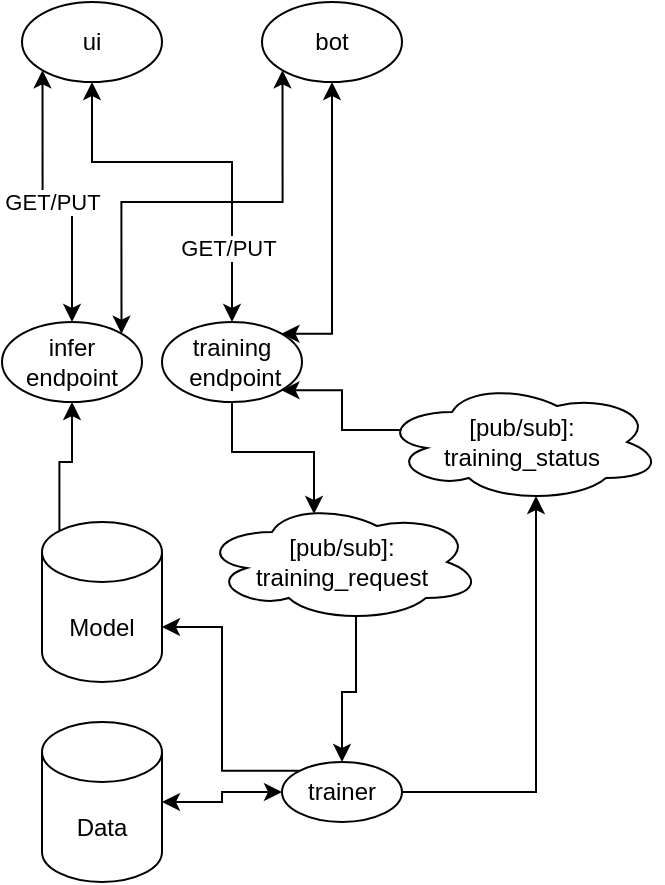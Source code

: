 <mxfile version="13.10.0" type="embed">
    <diagram id="rVMcc4GxVIDxMgJJh9NJ" name="Page-1">
        <mxGraphModel dx="783" dy="390" grid="1" gridSize="10" guides="1" tooltips="1" connect="1" arrows="1" fold="1" page="1" pageScale="1" pageWidth="850" pageHeight="1100" math="0" shadow="0">
            <root>
                <mxCell id="0"/>
                <mxCell id="1" parent="0"/>
                <mxCell id="17" style="edgeStyle=orthogonalEdgeStyle;rounded=0;orthogonalLoop=1;jettySize=auto;html=1;exitX=1;exitY=0.5;exitDx=0;exitDy=0;exitPerimeter=0;entryX=0;entryY=0.5;entryDx=0;entryDy=0;startArrow=classic;startFill=1;" edge="1" parent="1" source="gru1Wz-U9cadf4nogZ9C-2" target="gru1Wz-U9cadf4nogZ9C-23">
                    <mxGeometry relative="1" as="geometry"/>
                </mxCell>
                <mxCell id="gru1Wz-U9cadf4nogZ9C-2" value="Data" style="shape=cylinder3;whiteSpace=wrap;html=1;boundedLbl=1;backgroundOutline=1;size=15;" parent="1" vertex="1">
                    <mxGeometry x="30" y="380" width="60" height="80" as="geometry"/>
                </mxCell>
                <mxCell id="gru1Wz-U9cadf4nogZ9C-32" style="edgeStyle=orthogonalEdgeStyle;rounded=0;orthogonalLoop=1;jettySize=auto;html=1;exitX=0.145;exitY=0;exitDx=0;exitDy=4.35;entryX=0.5;entryY=1;entryDx=0;entryDy=0;exitPerimeter=0;" parent="1" source="gru1Wz-U9cadf4nogZ9C-3" target="gru1Wz-U9cadf4nogZ9C-16" edge="1">
                    <mxGeometry relative="1" as="geometry"/>
                </mxCell>
                <mxCell id="gru1Wz-U9cadf4nogZ9C-3" value="Model" style="shape=cylinder3;whiteSpace=wrap;html=1;boundedLbl=1;backgroundOutline=1;size=15;" parent="1" vertex="1">
                    <mxGeometry x="30" y="280" width="60" height="80" as="geometry"/>
                </mxCell>
                <mxCell id="20" style="edgeStyle=orthogonalEdgeStyle;rounded=0;orthogonalLoop=1;jettySize=auto;html=1;exitX=0.55;exitY=0.95;exitDx=0;exitDy=0;exitPerimeter=0;entryX=0.5;entryY=0;entryDx=0;entryDy=0;startArrow=none;startFill=0;" edge="1" parent="1" source="gru1Wz-U9cadf4nogZ9C-4" target="gru1Wz-U9cadf4nogZ9C-23">
                    <mxGeometry relative="1" as="geometry"/>
                </mxCell>
                <mxCell id="gru1Wz-U9cadf4nogZ9C-4" value="[pub/sub]: &lt;br&gt;training_request" style="ellipse;shape=cloud;whiteSpace=wrap;html=1;" parent="1" vertex="1">
                    <mxGeometry x="110" y="270" width="140" height="60" as="geometry"/>
                </mxCell>
                <mxCell id="gru1Wz-U9cadf4nogZ9C-18" value="GET/PUT" style="edgeStyle=orthogonalEdgeStyle;rounded=0;orthogonalLoop=1;jettySize=auto;html=1;exitX=0;exitY=1;exitDx=0;exitDy=0;entryX=0.5;entryY=0;entryDx=0;entryDy=0;startArrow=classic;startFill=1;" parent="1" source="gru1Wz-U9cadf4nogZ9C-14" target="gru1Wz-U9cadf4nogZ9C-16" edge="1">
                    <mxGeometry relative="1" as="geometry"/>
                </mxCell>
                <mxCell id="gru1Wz-U9cadf4nogZ9C-14" value="ui" style="ellipse;whiteSpace=wrap;html=1;" parent="1" vertex="1">
                    <mxGeometry x="20" y="20" width="70" height="40" as="geometry"/>
                </mxCell>
                <mxCell id="24" style="edgeStyle=orthogonalEdgeStyle;rounded=0;orthogonalLoop=1;jettySize=auto;html=1;exitX=1;exitY=0;exitDx=0;exitDy=0;entryX=0;entryY=1;entryDx=0;entryDy=0;startArrow=classic;startFill=1;" edge="1" parent="1" source="gru1Wz-U9cadf4nogZ9C-16" target="23">
                    <mxGeometry relative="1" as="geometry">
                        <Array as="points">
                            <mxPoint x="70" y="120"/>
                            <mxPoint x="150" y="120"/>
                        </Array>
                    </mxGeometry>
                </mxCell>
                <mxCell id="gru1Wz-U9cadf4nogZ9C-16" value="infer endpoint" style="ellipse;whiteSpace=wrap;html=1;" parent="1" vertex="1">
                    <mxGeometry x="10" y="180" width="70" height="40" as="geometry"/>
                </mxCell>
                <mxCell id="18" style="edgeStyle=orthogonalEdgeStyle;rounded=0;orthogonalLoop=1;jettySize=auto;html=1;exitX=0;exitY=0;exitDx=0;exitDy=0;entryX=1;entryY=0;entryDx=0;entryDy=52.5;entryPerimeter=0;startArrow=none;startFill=0;" edge="1" parent="1" source="gru1Wz-U9cadf4nogZ9C-23" target="gru1Wz-U9cadf4nogZ9C-3">
                    <mxGeometry relative="1" as="geometry"/>
                </mxCell>
                <mxCell id="21" style="edgeStyle=orthogonalEdgeStyle;rounded=0;orthogonalLoop=1;jettySize=auto;html=1;exitX=1;exitY=0.5;exitDx=0;exitDy=0;entryX=0.55;entryY=0.95;entryDx=0;entryDy=0;entryPerimeter=0;startArrow=none;startFill=0;" edge="1" parent="1" source="gru1Wz-U9cadf4nogZ9C-23" target="15">
                    <mxGeometry relative="1" as="geometry"/>
                </mxCell>
                <mxCell id="gru1Wz-U9cadf4nogZ9C-23" value="trainer" style="ellipse;whiteSpace=wrap;html=1;" parent="1" vertex="1">
                    <mxGeometry x="150" y="400" width="60" height="30" as="geometry"/>
                </mxCell>
                <mxCell id="13" style="edgeStyle=orthogonalEdgeStyle;rounded=0;orthogonalLoop=1;jettySize=auto;html=1;exitX=0.5;exitY=0;exitDx=0;exitDy=0;entryX=0.5;entryY=1;entryDx=0;entryDy=0;startArrow=classic;startFill=1;" edge="1" parent="1" source="12" target="gru1Wz-U9cadf4nogZ9C-14">
                    <mxGeometry relative="1" as="geometry">
                        <Array as="points">
                            <mxPoint x="125" y="100"/>
                            <mxPoint x="55" y="100"/>
                        </Array>
                    </mxGeometry>
                </mxCell>
                <mxCell id="14" value="GET/PUT" style="edgeLabel;html=1;align=center;verticalAlign=middle;resizable=0;points=[];" vertex="1" connectable="0" parent="13">
                    <mxGeometry x="-0.607" y="2" relative="1" as="geometry">
                        <mxPoint as="offset"/>
                    </mxGeometry>
                </mxCell>
                <mxCell id="19" style="edgeStyle=orthogonalEdgeStyle;rounded=0;orthogonalLoop=1;jettySize=auto;html=1;exitX=0.5;exitY=1;exitDx=0;exitDy=0;entryX=0.4;entryY=0.1;entryDx=0;entryDy=0;entryPerimeter=0;startArrow=none;startFill=0;" edge="1" parent="1" source="12" target="gru1Wz-U9cadf4nogZ9C-4">
                    <mxGeometry relative="1" as="geometry"/>
                </mxCell>
                <mxCell id="25" style="edgeStyle=orthogonalEdgeStyle;rounded=0;orthogonalLoop=1;jettySize=auto;html=1;exitX=1;exitY=0;exitDx=0;exitDy=0;entryX=0.5;entryY=1;entryDx=0;entryDy=0;startArrow=classic;startFill=1;" edge="1" parent="1" source="12" target="23">
                    <mxGeometry relative="1" as="geometry">
                        <Array as="points">
                            <mxPoint x="175" y="186"/>
                        </Array>
                    </mxGeometry>
                </mxCell>
                <mxCell id="12" value="training&lt;br&gt;&amp;nbsp;endpoint" style="ellipse;whiteSpace=wrap;html=1;" vertex="1" parent="1">
                    <mxGeometry x="90" y="180" width="70" height="40" as="geometry"/>
                </mxCell>
                <mxCell id="22" style="edgeStyle=orthogonalEdgeStyle;rounded=0;orthogonalLoop=1;jettySize=auto;html=1;exitX=0.07;exitY=0.4;exitDx=0;exitDy=0;exitPerimeter=0;entryX=1;entryY=1;entryDx=0;entryDy=0;startArrow=none;startFill=0;" edge="1" parent="1" source="15" target="12">
                    <mxGeometry relative="1" as="geometry"/>
                </mxCell>
                <mxCell id="15" value="[pub/sub]: &lt;br&gt;training_status" style="ellipse;shape=cloud;whiteSpace=wrap;html=1;" vertex="1" parent="1">
                    <mxGeometry x="200" y="210" width="140" height="60" as="geometry"/>
                </mxCell>
                <mxCell id="23" value="bot" style="ellipse;whiteSpace=wrap;html=1;" vertex="1" parent="1">
                    <mxGeometry x="140" y="20" width="70" height="40" as="geometry"/>
                </mxCell>
            </root>
        </mxGraphModel>
    </diagram>
</mxfile>